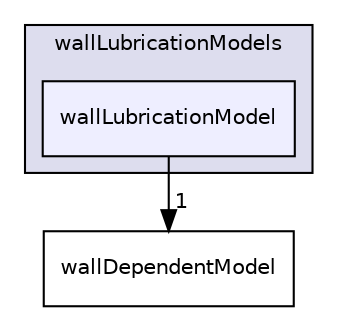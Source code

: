 digraph "wallLubricationModel" {
  bgcolor=transparent;
  compound=true
  node [ fontsize="10", fontname="Helvetica"];
  edge [ labelfontsize="10", labelfontname="Helvetica"];
  subgraph clusterdir_1a12e3e88fc4e3db840e93c07d652d42 {
    graph [ bgcolor="#ddddee", pencolor="black", label="wallLubricationModels" fontname="Helvetica", fontsize="10", URL="dir_1a12e3e88fc4e3db840e93c07d652d42.html"]
  dir_3d649760e23cfb07ad95640df7b87e9e [shape=box, label="wallLubricationModel", style="filled", fillcolor="#eeeeff", pencolor="black", URL="dir_3d649760e23cfb07ad95640df7b87e9e.html"];
  }
  dir_c87ebd68b8c9cebbee78253a22e7f57c [shape=box label="wallDependentModel" URL="dir_c87ebd68b8c9cebbee78253a22e7f57c.html"];
  dir_3d649760e23cfb07ad95640df7b87e9e->dir_c87ebd68b8c9cebbee78253a22e7f57c [headlabel="1", labeldistance=1.5 headhref="dir_000155_000212.html"];
}
